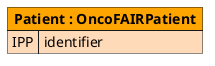 @startuml



map "**Patient : OncoFAIRPatient**" as Patient #back:PeachPuff;header:Orange {
    IPP => identifier
}


@enduml